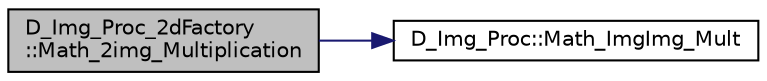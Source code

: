 digraph "D_Img_Proc_2dFactory::Math_2img_Multiplication"
{
 // LATEX_PDF_SIZE
  edge [fontname="Helvetica",fontsize="10",labelfontname="Helvetica",labelfontsize="10"];
  node [fontname="Helvetica",fontsize="10",shape=record];
  rankdir="LR";
  Node1 [label="D_Img_Proc_2dFactory\l::Math_2img_Multiplication",height=0.2,width=0.4,color="black", fillcolor="grey75", style="filled", fontcolor="black",tooltip=" "];
  Node1 -> Node2 [color="midnightblue",fontsize="10",style="solid"];
  Node2 [label="D_Img_Proc::Math_ImgImg_Mult",height=0.2,width=0.4,color="black", fillcolor="white", style="filled",URL="$class_d___img___proc.html#a425c0a25747da332d163ac5619edf515",tooltip=" "];
}
